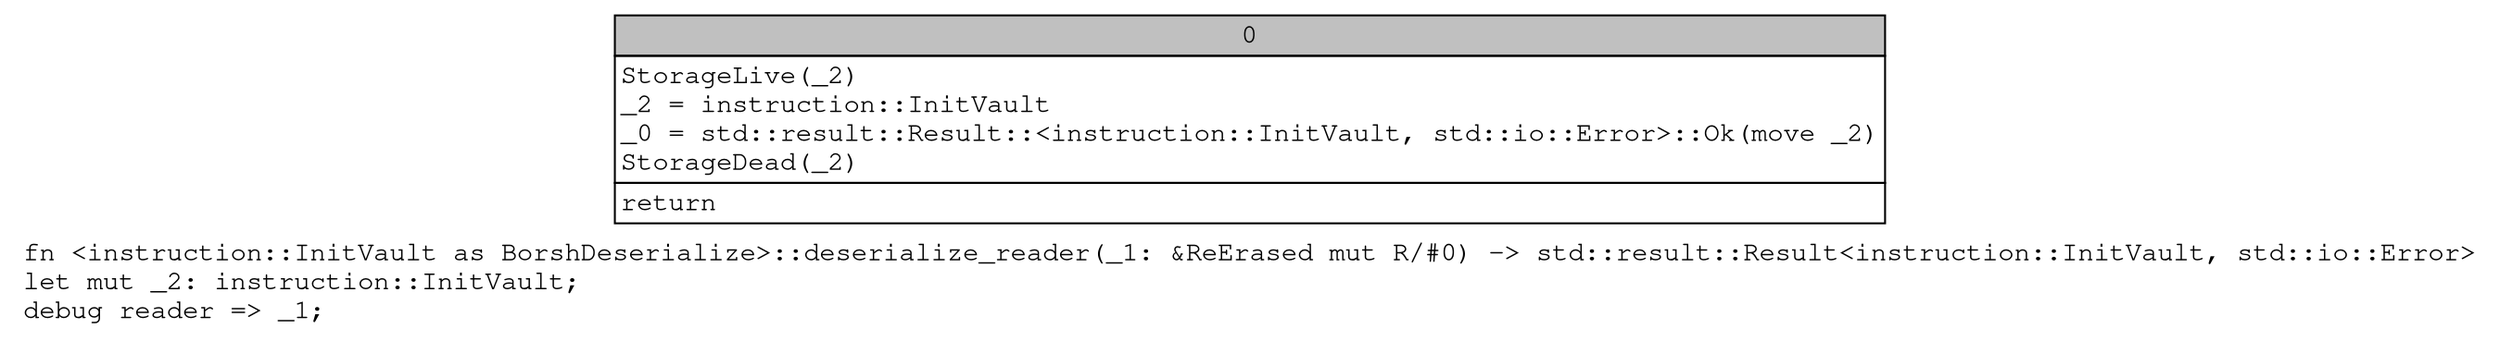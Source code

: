 digraph Mir_0_3222 {
    graph [fontname="Courier, monospace"];
    node [fontname="Courier, monospace"];
    edge [fontname="Courier, monospace"];
    label=<fn &lt;instruction::InitVault as BorshDeserialize&gt;::deserialize_reader(_1: &amp;ReErased mut R/#0) -&gt; std::result::Result&lt;instruction::InitVault, std::io::Error&gt;<br align="left"/>let mut _2: instruction::InitVault;<br align="left"/>debug reader =&gt; _1;<br align="left"/>>;
    bb0__0_3222 [shape="none", label=<<table border="0" cellborder="1" cellspacing="0"><tr><td bgcolor="gray" align="center" colspan="1">0</td></tr><tr><td align="left" balign="left">StorageLive(_2)<br/>_2 = instruction::InitVault<br/>_0 = std::result::Result::&lt;instruction::InitVault, std::io::Error&gt;::Ok(move _2)<br/>StorageDead(_2)<br/></td></tr><tr><td align="left">return</td></tr></table>>];
}
